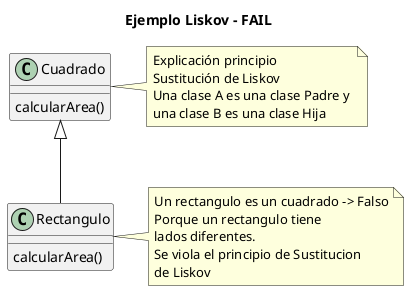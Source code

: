 @startuml

title Ejemplo Liskov - FAIL

class Cuadrado {

    calcularArea()
}
note right
Explicación principio 
Sustitución de Liskov
Una clase A es una clase Padre y 
una clase B es una clase Hija
end note

class Rectangulo {
    calcularArea()
}



Cuadrado <|-- Rectangulo
note right
Un rectangulo es un cuadrado -> Falso
Porque un rectangulo tiene 
lados diferentes.
Se viola el principio de Sustitucion
de Liskov
end note

@enduml
